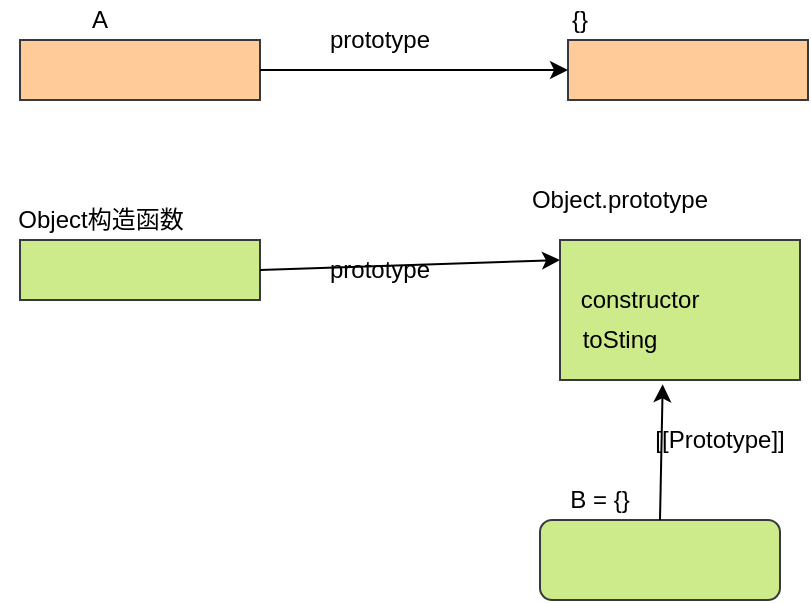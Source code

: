 <mxfile version="13.10.0" type="embed">
    <diagram id="75UJfon0E8wcxhEBH8tG" name="第 1 页">
        <mxGraphModel dx="428" dy="418" grid="1" gridSize="10" guides="1" tooltips="1" connect="1" arrows="1" fold="1" page="1" pageScale="1" pageWidth="827" pageHeight="1169" math="0" shadow="0">
            <root>
                <mxCell id="0"/>
                <mxCell id="1" parent="0"/>
                <mxCell id="2" value="" style="rounded=0;whiteSpace=wrap;html=1;fillColor=#ffcc99;strokeColor=#36393d;" vertex="1" parent="1">
                    <mxGeometry x="294" y="100" width="120" height="30" as="geometry"/>
                </mxCell>
                <mxCell id="3" value="{}" style="text;html=1;strokeColor=none;fillColor=none;align=center;verticalAlign=middle;whiteSpace=wrap;rounded=0;" vertex="1" parent="1">
                    <mxGeometry x="280" y="80" width="40" height="20" as="geometry"/>
                </mxCell>
                <mxCell id="4" value="" style="rounded=0;whiteSpace=wrap;html=1;fillColor=#ffcc99;strokeColor=#36393d;" vertex="1" parent="1">
                    <mxGeometry x="20" y="100" width="120" height="30" as="geometry"/>
                </mxCell>
                <mxCell id="5" value="A" style="text;html=1;strokeColor=none;fillColor=none;align=center;verticalAlign=middle;whiteSpace=wrap;rounded=0;" vertex="1" parent="1">
                    <mxGeometry x="40" y="80" width="40" height="20" as="geometry"/>
                </mxCell>
                <mxCell id="6" value="" style="endArrow=classic;html=1;entryX=0;entryY=0.5;entryDx=0;entryDy=0;" edge="1" parent="1" source="4" target="2">
                    <mxGeometry width="50" height="50" relative="1" as="geometry">
                        <mxPoint x="140" y="165" as="sourcePoint"/>
                        <mxPoint x="210.711" y="115" as="targetPoint"/>
                    </mxGeometry>
                </mxCell>
                <mxCell id="7" value="prototype" style="text;html=1;strokeColor=none;fillColor=none;align=center;verticalAlign=middle;whiteSpace=wrap;rounded=0;" vertex="1" parent="1">
                    <mxGeometry x="180" y="90" width="40" height="20" as="geometry"/>
                </mxCell>
                <mxCell id="8" value="" style="rounded=0;whiteSpace=wrap;html=1;fillColor=#cdeb8b;strokeColor=#36393d;" vertex="1" parent="1">
                    <mxGeometry x="20" y="200" width="120" height="30" as="geometry"/>
                </mxCell>
                <mxCell id="9" value="Object构造函数" style="text;html=1;align=center;verticalAlign=middle;resizable=0;points=[];autosize=1;" vertex="1" parent="1">
                    <mxGeometry x="10" y="180" width="100" height="20" as="geometry"/>
                </mxCell>
                <mxCell id="11" value="" style="endArrow=classic;html=1;exitX=1;exitY=0.5;exitDx=0;exitDy=0;" edge="1" parent="1" source="8">
                    <mxGeometry width="50" height="50" relative="1" as="geometry">
                        <mxPoint x="140" y="250" as="sourcePoint"/>
                        <mxPoint x="290" y="210" as="targetPoint"/>
                    </mxGeometry>
                </mxCell>
                <mxCell id="12" value="" style="rounded=0;whiteSpace=wrap;html=1;fillColor=#cdeb8b;strokeColor=#36393d;" vertex="1" parent="1">
                    <mxGeometry x="290" y="200" width="120" height="70" as="geometry"/>
                </mxCell>
                <mxCell id="13" value="prototype" style="text;html=1;strokeColor=none;fillColor=none;align=center;verticalAlign=middle;whiteSpace=wrap;rounded=0;" vertex="1" parent="1">
                    <mxGeometry x="180" y="205" width="40" height="20" as="geometry"/>
                </mxCell>
                <mxCell id="14" value="&lt;font color=&quot;#000000&quot;&gt;constructor&lt;/font&gt;" style="text;html=1;strokeColor=none;fillColor=none;align=center;verticalAlign=middle;whiteSpace=wrap;rounded=0;" vertex="1" parent="1">
                    <mxGeometry x="310" y="220" width="40" height="20" as="geometry"/>
                </mxCell>
                <mxCell id="15" value="&lt;font color=&quot;#000000&quot;&gt;toSting&lt;/font&gt;" style="text;html=1;strokeColor=none;fillColor=none;align=center;verticalAlign=middle;whiteSpace=wrap;rounded=0;" vertex="1" parent="1">
                    <mxGeometry x="300" y="240" width="40" height="20" as="geometry"/>
                </mxCell>
                <mxCell id="16" value="" style="rounded=1;whiteSpace=wrap;html=1;fillColor=#cdeb8b;strokeColor=#36393d;" vertex="1" parent="1">
                    <mxGeometry x="280" y="340" width="120" height="40" as="geometry"/>
                </mxCell>
                <mxCell id="18" value="B = {}" style="text;html=1;strokeColor=none;fillColor=none;align=center;verticalAlign=middle;whiteSpace=wrap;rounded=0;" vertex="1" parent="1">
                    <mxGeometry x="290" y="320" width="40" height="20" as="geometry"/>
                </mxCell>
                <mxCell id="19" value="" style="endArrow=classic;html=1;entryX=0.428;entryY=1.031;entryDx=0;entryDy=0;entryPerimeter=0;" edge="1" parent="1" target="12">
                    <mxGeometry width="50" height="50" relative="1" as="geometry">
                        <mxPoint x="340" y="340" as="sourcePoint"/>
                        <mxPoint x="390" y="290" as="targetPoint"/>
                    </mxGeometry>
                </mxCell>
                <mxCell id="20" value="[[Prototype]]" style="text;html=1;strokeColor=none;fillColor=none;align=center;verticalAlign=middle;whiteSpace=wrap;rounded=0;" vertex="1" parent="1">
                    <mxGeometry x="350" y="290" width="40" height="20" as="geometry"/>
                </mxCell>
                <mxCell id="21" value="Object.prototype" style="text;html=1;strokeColor=none;fillColor=none;align=center;verticalAlign=middle;whiteSpace=wrap;rounded=0;" vertex="1" parent="1">
                    <mxGeometry x="300" y="170" width="40" height="20" as="geometry"/>
                </mxCell>
            </root>
        </mxGraphModel>
    </diagram>
</mxfile>